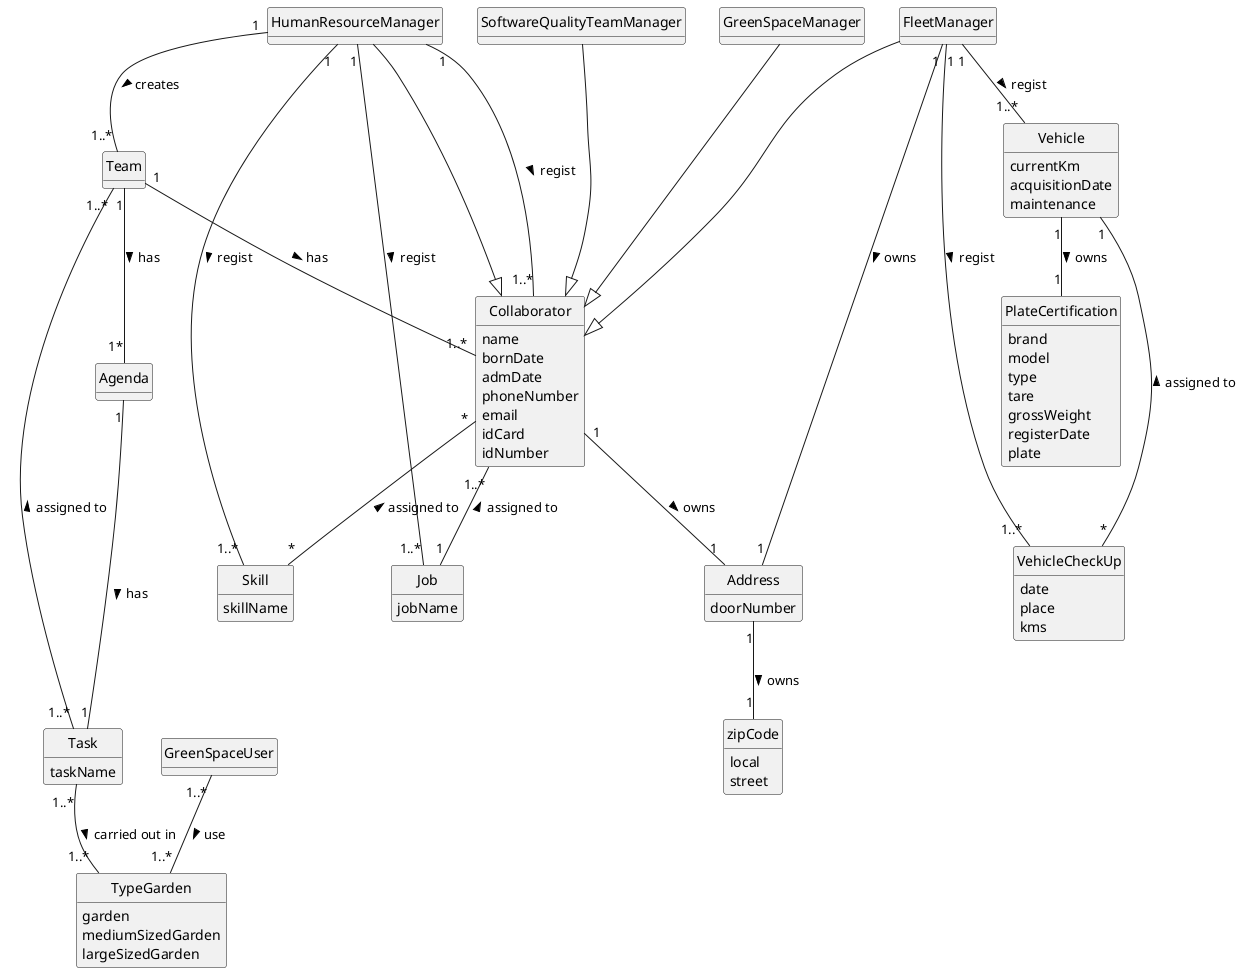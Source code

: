 @startuml
skinparam monochrome true
skinparam packageStyle rectangle
skinparam shadowing false
skinparam classAttributeIconSize 0
hide circle
hide methods


class Collaborator {
    name
    bornDate
    admDate
    phoneNumber
    email
    idCard
    idNumber
}

class Address {
    doorNumber
}

class zipCode {
    local
    street
}

class HumanResourceManager {}

class FleetManager {}

class SoftwareQualityTeamManager {}

class GreenSpaceManager {}

class GreenSpaceUser {}

class Skill {
    skillName
}

class Job {
    jobName
}

class Task {
    taskName
}

class Team {}

class Vehicle {
    currentKm
    acquisitionDate
    maintenance
}

class PlateCertification {
    brand
    model
    type
    tare
    grossWeight
    registerDate
    plate
}

class VehicleCheckUp {
    date
    place
    kms
}

class TypeGarden {
    garden
    mediumSizedGarden
    largeSizedGarden
}

class Agenda {}

HumanResourceManager "1" --"1..*" Skill : regist >
HumanResourceManager "1" -- "1..*" Job : regist >
HumanResourceManager "1" -- "1..*" Collaborator : regist >
HumanResourceManager "1" -- "1..*" Team : creates >

FleetManager ---|> Collaborator
HumanResourceManager ---|> Collaborator
SoftwareQualityTeamManager ---|> Collaborator
GreenSpaceManager ---|> Collaborator

Collaborator "1..*" -- "1" Job : assigned to <
Collaborator "*" -- "*" Skill : assigned to <
Collaborator "1" -- "1" Address: owns >
Address "1" -- "1" zipCode : owns >

Team "1" -- "1..*" Collaborator : has >
Team "1" -- "1*" Agenda : has >
Team "1..*" -- "1..*" Task : assigned to <

FleetManager "1" -- "1..*" Vehicle : regist >
FleetManager "1" -- "1..*" VehicleCheckUp : regist >
FleetManager "1" -- "1" Address: owns >

Vehicle "1" --- "*" VehicleCheckUp : assigned to <
Vehicle "1" -- "1" PlateCertification : owns >

Agenda "1" --- "1" Task : has >

Task "1..*" -- "1..*" TypeGarden : carried out in >

GreenSpaceUser "1..*" -- "1..*" TypeGarden : use >


@enduml